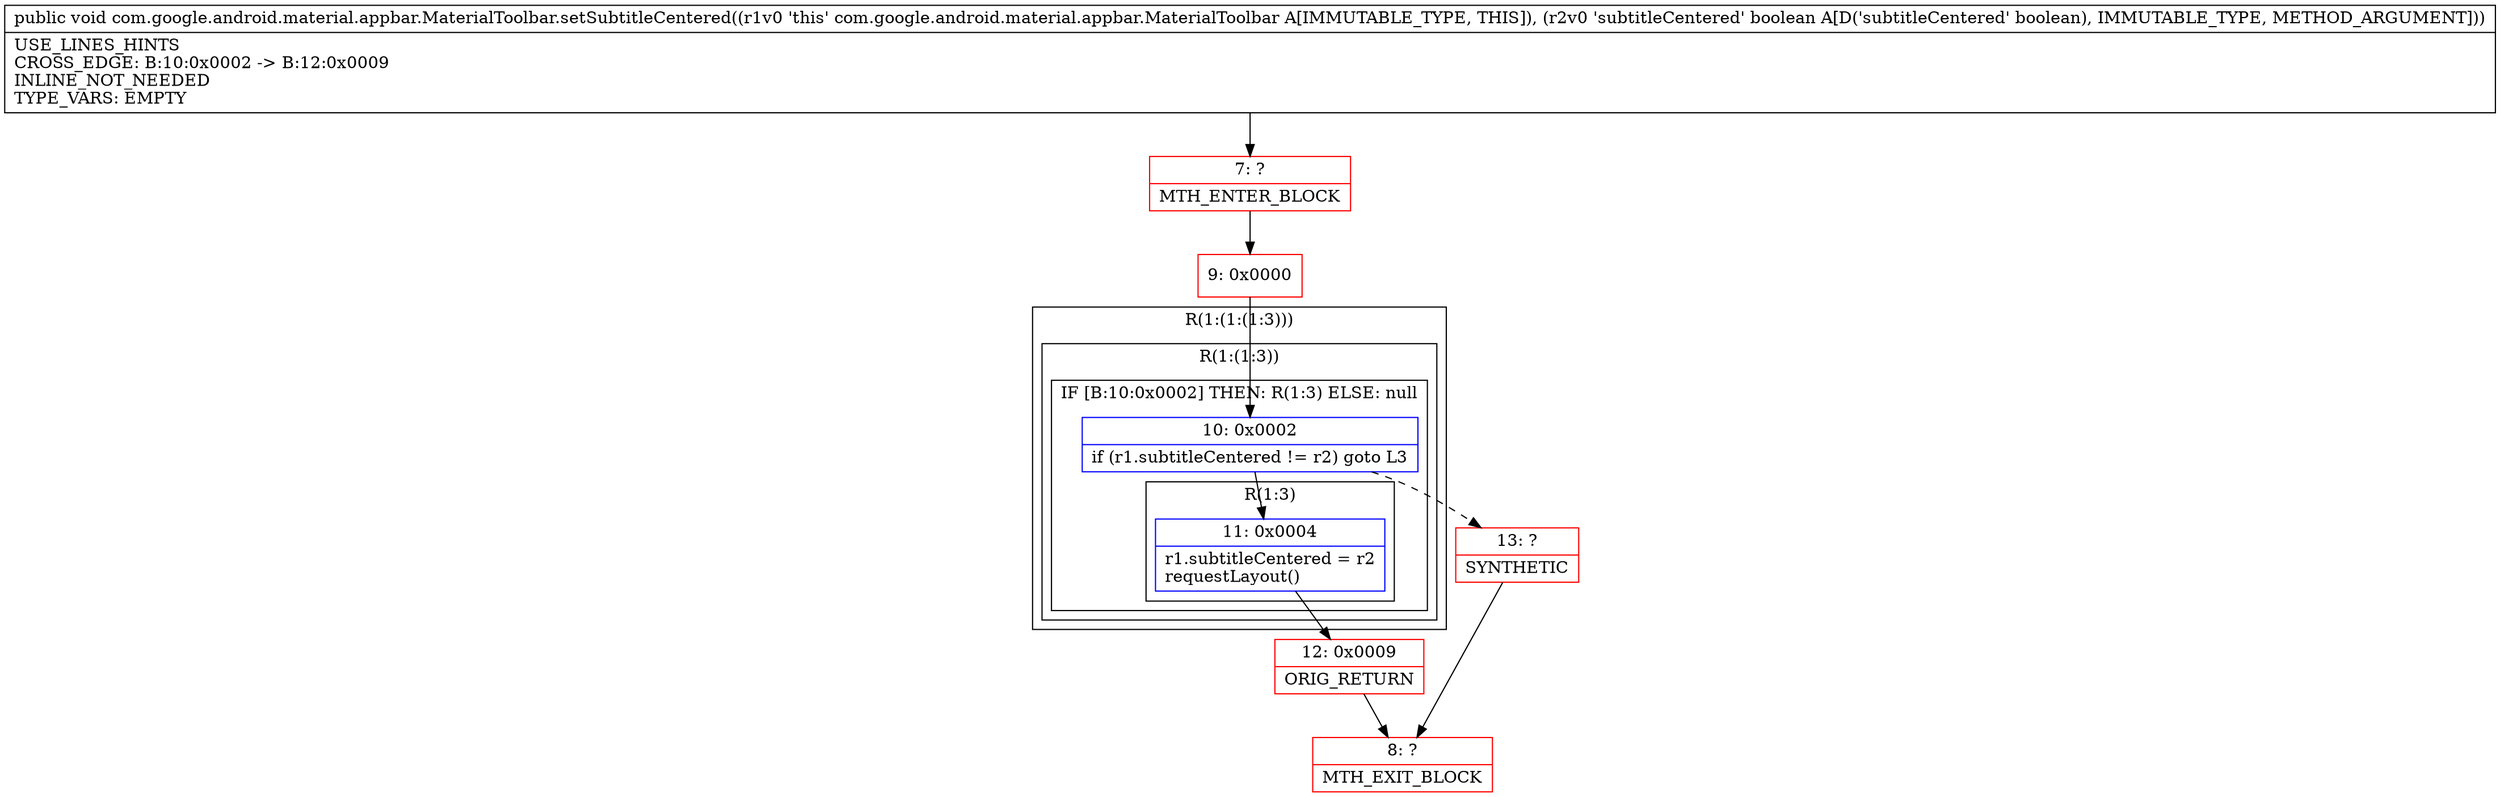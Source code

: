 digraph "CFG forcom.google.android.material.appbar.MaterialToolbar.setSubtitleCentered(Z)V" {
subgraph cluster_Region_1039435555 {
label = "R(1:(1:(1:3)))";
node [shape=record,color=blue];
subgraph cluster_Region_1484364571 {
label = "R(1:(1:3))";
node [shape=record,color=blue];
subgraph cluster_IfRegion_657625452 {
label = "IF [B:10:0x0002] THEN: R(1:3) ELSE: null";
node [shape=record,color=blue];
Node_10 [shape=record,label="{10\:\ 0x0002|if (r1.subtitleCentered != r2) goto L3\l}"];
subgraph cluster_Region_533693827 {
label = "R(1:3)";
node [shape=record,color=blue];
Node_11 [shape=record,label="{11\:\ 0x0004|r1.subtitleCentered = r2\lrequestLayout()\l}"];
}
}
}
}
Node_7 [shape=record,color=red,label="{7\:\ ?|MTH_ENTER_BLOCK\l}"];
Node_9 [shape=record,color=red,label="{9\:\ 0x0000}"];
Node_12 [shape=record,color=red,label="{12\:\ 0x0009|ORIG_RETURN\l}"];
Node_8 [shape=record,color=red,label="{8\:\ ?|MTH_EXIT_BLOCK\l}"];
Node_13 [shape=record,color=red,label="{13\:\ ?|SYNTHETIC\l}"];
MethodNode[shape=record,label="{public void com.google.android.material.appbar.MaterialToolbar.setSubtitleCentered((r1v0 'this' com.google.android.material.appbar.MaterialToolbar A[IMMUTABLE_TYPE, THIS]), (r2v0 'subtitleCentered' boolean A[D('subtitleCentered' boolean), IMMUTABLE_TYPE, METHOD_ARGUMENT]))  | USE_LINES_HINTS\lCROSS_EDGE: B:10:0x0002 \-\> B:12:0x0009\lINLINE_NOT_NEEDED\lTYPE_VARS: EMPTY\l}"];
MethodNode -> Node_7;Node_10 -> Node_11;
Node_10 -> Node_13[style=dashed];
Node_11 -> Node_12;
Node_7 -> Node_9;
Node_9 -> Node_10;
Node_12 -> Node_8;
Node_13 -> Node_8;
}

